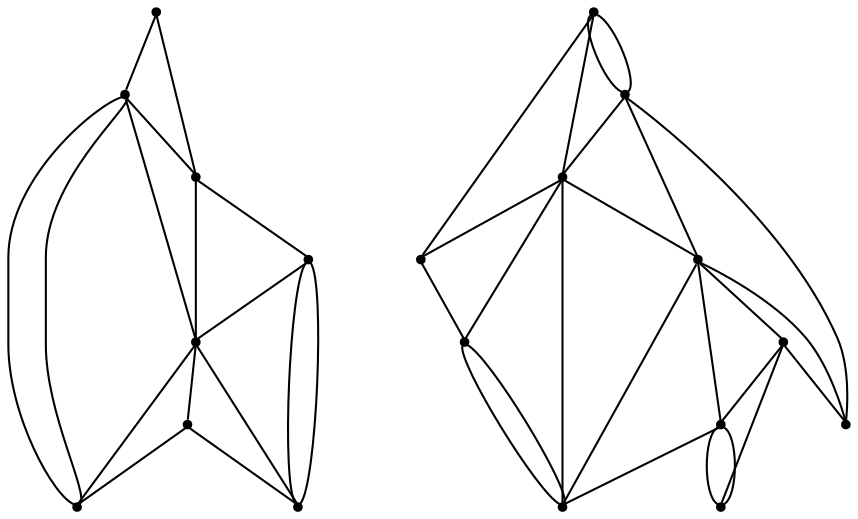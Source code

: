 graph {
  node [shape=point,comment="{\"directed\":false,\"doi\":\"10.1007/978-3-031-22203-0_26\",\"figure\":\"1 (1)\"}"]

  v0 [pos="1037.1006398710422,460.7190100730369"]
  v1 [pos="1085.9583554903024,509.57514924878535"]
  v2 [pos="890.5231054124405,509.5761904963638"]
  v3 [pos="939.3829830379025,558.4323336463397"]
  v4 [pos="841.6663754136546,265.28517752329446"]
  v5 [pos="890.5231054124406,314.14235794662136"]
  v6 [pos="792.8075469970847,411.8567187932752"]
  v7 [pos="841.6653262047626,460.7190100730369"]
  v8 [pos="695.0919885817289,314.14235794662136"]
  v9 [pos="743.9497677894068,362.99953836994825"]
  v10 [pos="988.2407622455803,509.5761904963638"]
  v11 [pos="939.3829830379025,460.7190100730369"]
  v12 [pos="1037.1006398710422,558.4323336463397"]
  v13 [pos="988.2407622455803,411.8567187932752"]
  v14 [pos="939.3829830379025,362.99953836994825"]
  v15 [pos="890.5231054124405,411.8567187932752"]
  v16 [pos="792.8075469970847,314.1423579466214"]
  v17 [pos="743.9497677894068,265.28517752329446"]
  v18 [pos="841.6653262047626,362.99953836994825"]

  v0 -- v1 [id="-1",pos="1037.1006398710422,460.7190100730369 1069.6745698978057,460.7179688254584 1085.9604539080865,477.0037804167519 1085.9583554903024,509.57514924878535"]
  v8 -- v9 [id="-2",pos="695.0919885817289,314.14235794662136 743.9497677894068,362.99953836994825 743.9497677894068,362.99953836994825 743.9497677894068,362.99953836994825"]
  v17 -- v4 [id="-4",pos="743.9497677894068,265.28517752329446 841.6663754136546,265.28517752329446 841.6663754136546,265.28517752329446 841.6663754136546,265.28517752329446"]
  v2 -- v3 [id="-5",pos="890.5231054124405,509.5761904963638 890.5252038302245,542.1467724313723 906.811151428923,558.4323296721122 939.3829830379025,558.4323336463397"]
  v4 -- v5 [id="-6",pos="841.6663754136546,265.28517752329446 874.239256231526,265.28517752329446 890.5252038302245,281.570989114588 890.5231054124406,314.14235794662136"]
  v6 -- v7 [id="-7",pos="792.8075469970847,411.8567187932752 792.8096454148688,444.42808762530865 809.0913961779992,460.7179688254584 841.6653262047626,460.7190100730369"]
  v8 -- v9 [id="-8",pos="695.0919885817289,314.14235794662136 695.0940869995129,346.7137267786548 711.3716409270753,362.99953836994825 743.9497677894068,362.99953836994825"]
  v1 -- v0 [id="-9",pos="1085.9583554903024,509.57514924878535 1037.1006398710422,460.7190100730369 1037.1006398710422,460.7190100730369 1037.1006398710422,460.7190100730369"]
  v10 -- v3 [id="-10",pos="988.2407622455803,509.5761904963638 939.3829830379025,558.4323336463397 939.3829830379025,558.4323336463397 939.3829830379025,558.4323336463397"]
  v0 -- v10 [id="-11",pos="1037.1006398710422,460.7190100730369 988.2407622455803,509.5761904963638 988.2407622455803,509.5761904963638 988.2407622455803,509.5761904963638"]
  v0 -- v11 [id="-12",pos="1037.1006398710422,460.7190100730369 939.3829830379025,460.7190100730369 939.3829830379025,460.7190100730369 939.3829830379025,460.7190100730369"]
  v12 -- v1 [id="-13",pos="1037.1006398710422,558.4323336463397 1085.9583554903024,509.57514924878535 1085.9583554903024,509.57514924878535 1085.9583554903024,509.57514924878535"]
  v12 -- v3 [id="-15",pos="1037.1006398710422,558.4323336463397 939.3829830379025,558.4323336463397 939.3829830379025,558.4323336463397 939.3829830379025,558.4323336463397"]
  v13 -- v0 [id="-16",pos="988.2407622455803,411.8567187932752 1037.1006398710422,460.7190100730369 1037.1006398710422,460.7190100730369 1037.1006398710422,460.7190100730369"]
  v11 -- v2 [id="-17",pos="939.3829830379025,460.7190100730369 890.5231054124405,509.5761904963638 890.5231054124405,509.5761904963638 890.5231054124405,509.5761904963638"]
  v9 -- v18 [id="-18",pos="743.9497677894068,362.99953836994825 841.6653262047626,362.99953836994825 841.6653262047626,362.99953836994825 841.6653262047626,362.99953836994825"]
  v18 -- v14 [id="-19",pos="841.6653262047626,362.99953836994825 939.3829830379025,362.99953836994825 939.3829830379025,362.99953836994825 939.3829830379025,362.99953836994825"]
  v9 -- v16 [id="-20",pos="743.9497677894068,362.99953836994825 792.8075469970847,314.1423579466214 792.8075469970847,314.1423579466214 792.8075469970847,314.1423579466214"]
  v16 -- v4 [id="-21",pos="792.8075469970847,314.1423579466214 841.6663754136546,265.28517752329446 841.6663754136546,265.28517752329446 841.6663754136546,265.28517752329446"]
  v17 -- v8 [id="-22",pos="743.9497677894068,265.28517752329446 695.0919885817289,314.14235794662136 695.0919885817289,314.14235794662136 695.0919885817289,314.14235794662136"]
  v13 -- v11 [id="-23",pos="988.2407622455803,411.8567187932752 939.3829830379025,460.7190100730369 939.3829830379025,460.7190100730369 939.3829830379025,460.7190100730369"]
  v10 -- v12 [id="-24",pos="988.2407622455803,509.5761904963638 1037.1006398710422,558.4323336463397 1037.1006398710422,558.4323336463397 1037.1006398710422,558.4323336463397"]
  v5 -- v4 [id="-25",pos="890.5231054124406,314.14235794662136 841.6663754136546,265.28517752329446 841.6663754136546,265.28517752329446 841.6663754136546,265.28517752329446"]
  v14 -- v5 [id="-26",pos="939.3829830379025,362.99953836994825 890.5231054124406,314.14235794662136 890.5231054124406,314.14235794662136 890.5231054124406,314.14235794662136"]
  v15 -- v6 [id="-27",pos="890.5231054124405,411.8567187932752 792.8075469970847,411.8567187932752 792.8075469970847,411.8567187932752 792.8075469970847,411.8567187932752"]
  v11 -- v10 [id="-29",pos="939.3829830379025,460.7190100730369 988.2407622455803,509.5761904963638 988.2407622455803,509.5761904963638 988.2407622455803,509.5761904963638"]
  v16 -- v8 [id="-30",pos="792.8075469970847,314.1423579466214 695.0919885817289,314.14235794662136 695.0919885817289,314.14235794662136 695.0919885817289,314.14235794662136"]
  v5 -- v16 [id="-31",pos="890.5231054124406,314.14235794662136 792.8075469970847,314.1423579466214 792.8075469970847,314.1423579466214 792.8075469970847,314.1423579466214"]
  v2 -- v3 [id="-33",pos="890.5231054124405,509.5761904963638 939.3829830379025,558.4323336463397 939.3829830379025,558.4323336463397 939.3829830379025,558.4323336463397"]
  v10 -- v1 [id="-34",pos="988.2407622455803,509.5761904963638 1085.9583554903024,509.57514924878535 1085.9583554903024,509.57514924878535 1085.9583554903024,509.57514924878535"]
  v2 -- v10 [id="-35",pos="890.5231054124405,509.5761904963638 988.2407622455803,509.5761904963638 988.2407622455803,509.5761904963638 988.2407622455803,509.5761904963638"]
  v6 -- v9 [id="-36",pos="792.8075469970847,411.8567187932752 743.9497677894068,362.99953836994825 743.9497677894068,362.99953836994825 743.9497677894068,362.99953836994825"]
  v7 -- v6 [id="-37",pos="841.6653262047626,460.7190100730369 792.8075469970847,411.8567187932752 792.8075469970847,411.8567187932752 792.8075469970847,411.8567187932752"]
  v15 -- v14 [id="-38",pos="890.5231054124405,411.8567187932752 939.3829830379025,362.99953836994825 939.3829830379025,362.99953836994825 939.3829830379025,362.99953836994825"]
  v7 -- v15 [id="-39",pos="841.6653262047626,460.7190100730369 890.5231054124405,411.8567187932752 890.5231054124405,411.8567187932752 890.5231054124405,411.8567187932752"]
  v16 -- v17 [id="-42",pos="792.8075469970847,314.1423579466214 743.9497677894068,265.28517752329446 743.9497677894068,265.28517752329446 743.9497677894068,265.28517752329446"]
  v18 -- v15 [id="-43",pos="841.6653262047626,362.99953836994825 890.5231054124405,411.8567187932752 890.5231054124405,411.8567187932752 890.5231054124405,411.8567187932752"]
  v16 -- v18 [id="-44",pos="792.8075469970847,314.1423579466214 841.6653262047626,362.99953836994825 841.6653262047626,362.99953836994825 841.6653262047626,362.99953836994825"]
  v18 -- v5 [id="-45",pos="841.6653262047626,362.99953836994825 890.5231054124406,314.14235794662136 890.5231054124406,314.14235794662136 890.5231054124406,314.14235794662136"]
  v6 -- v18 [id="-46",pos="792.8075469970847,411.8567187932752 841.6653262047626,362.99953836994825 841.6653262047626,362.99953836994825 841.6653262047626,362.99953836994825"]
}